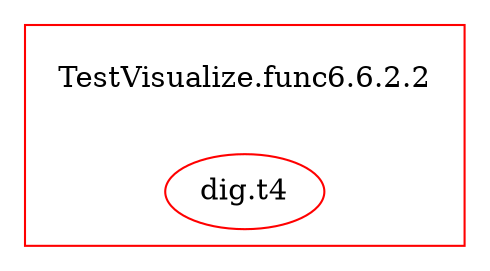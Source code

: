 digraph {
	rankdir=LR;
	graph [compound=true];
	
		subgraph cluster_0 {
			constructor_0 [shape=plaintext label="TestVisualize.func6.6.2.2"];
			color=red;
			"dig.t4" [label=<dig.t4>];
			
		}
		
		
	"dig.t4" [color=red];
	
}